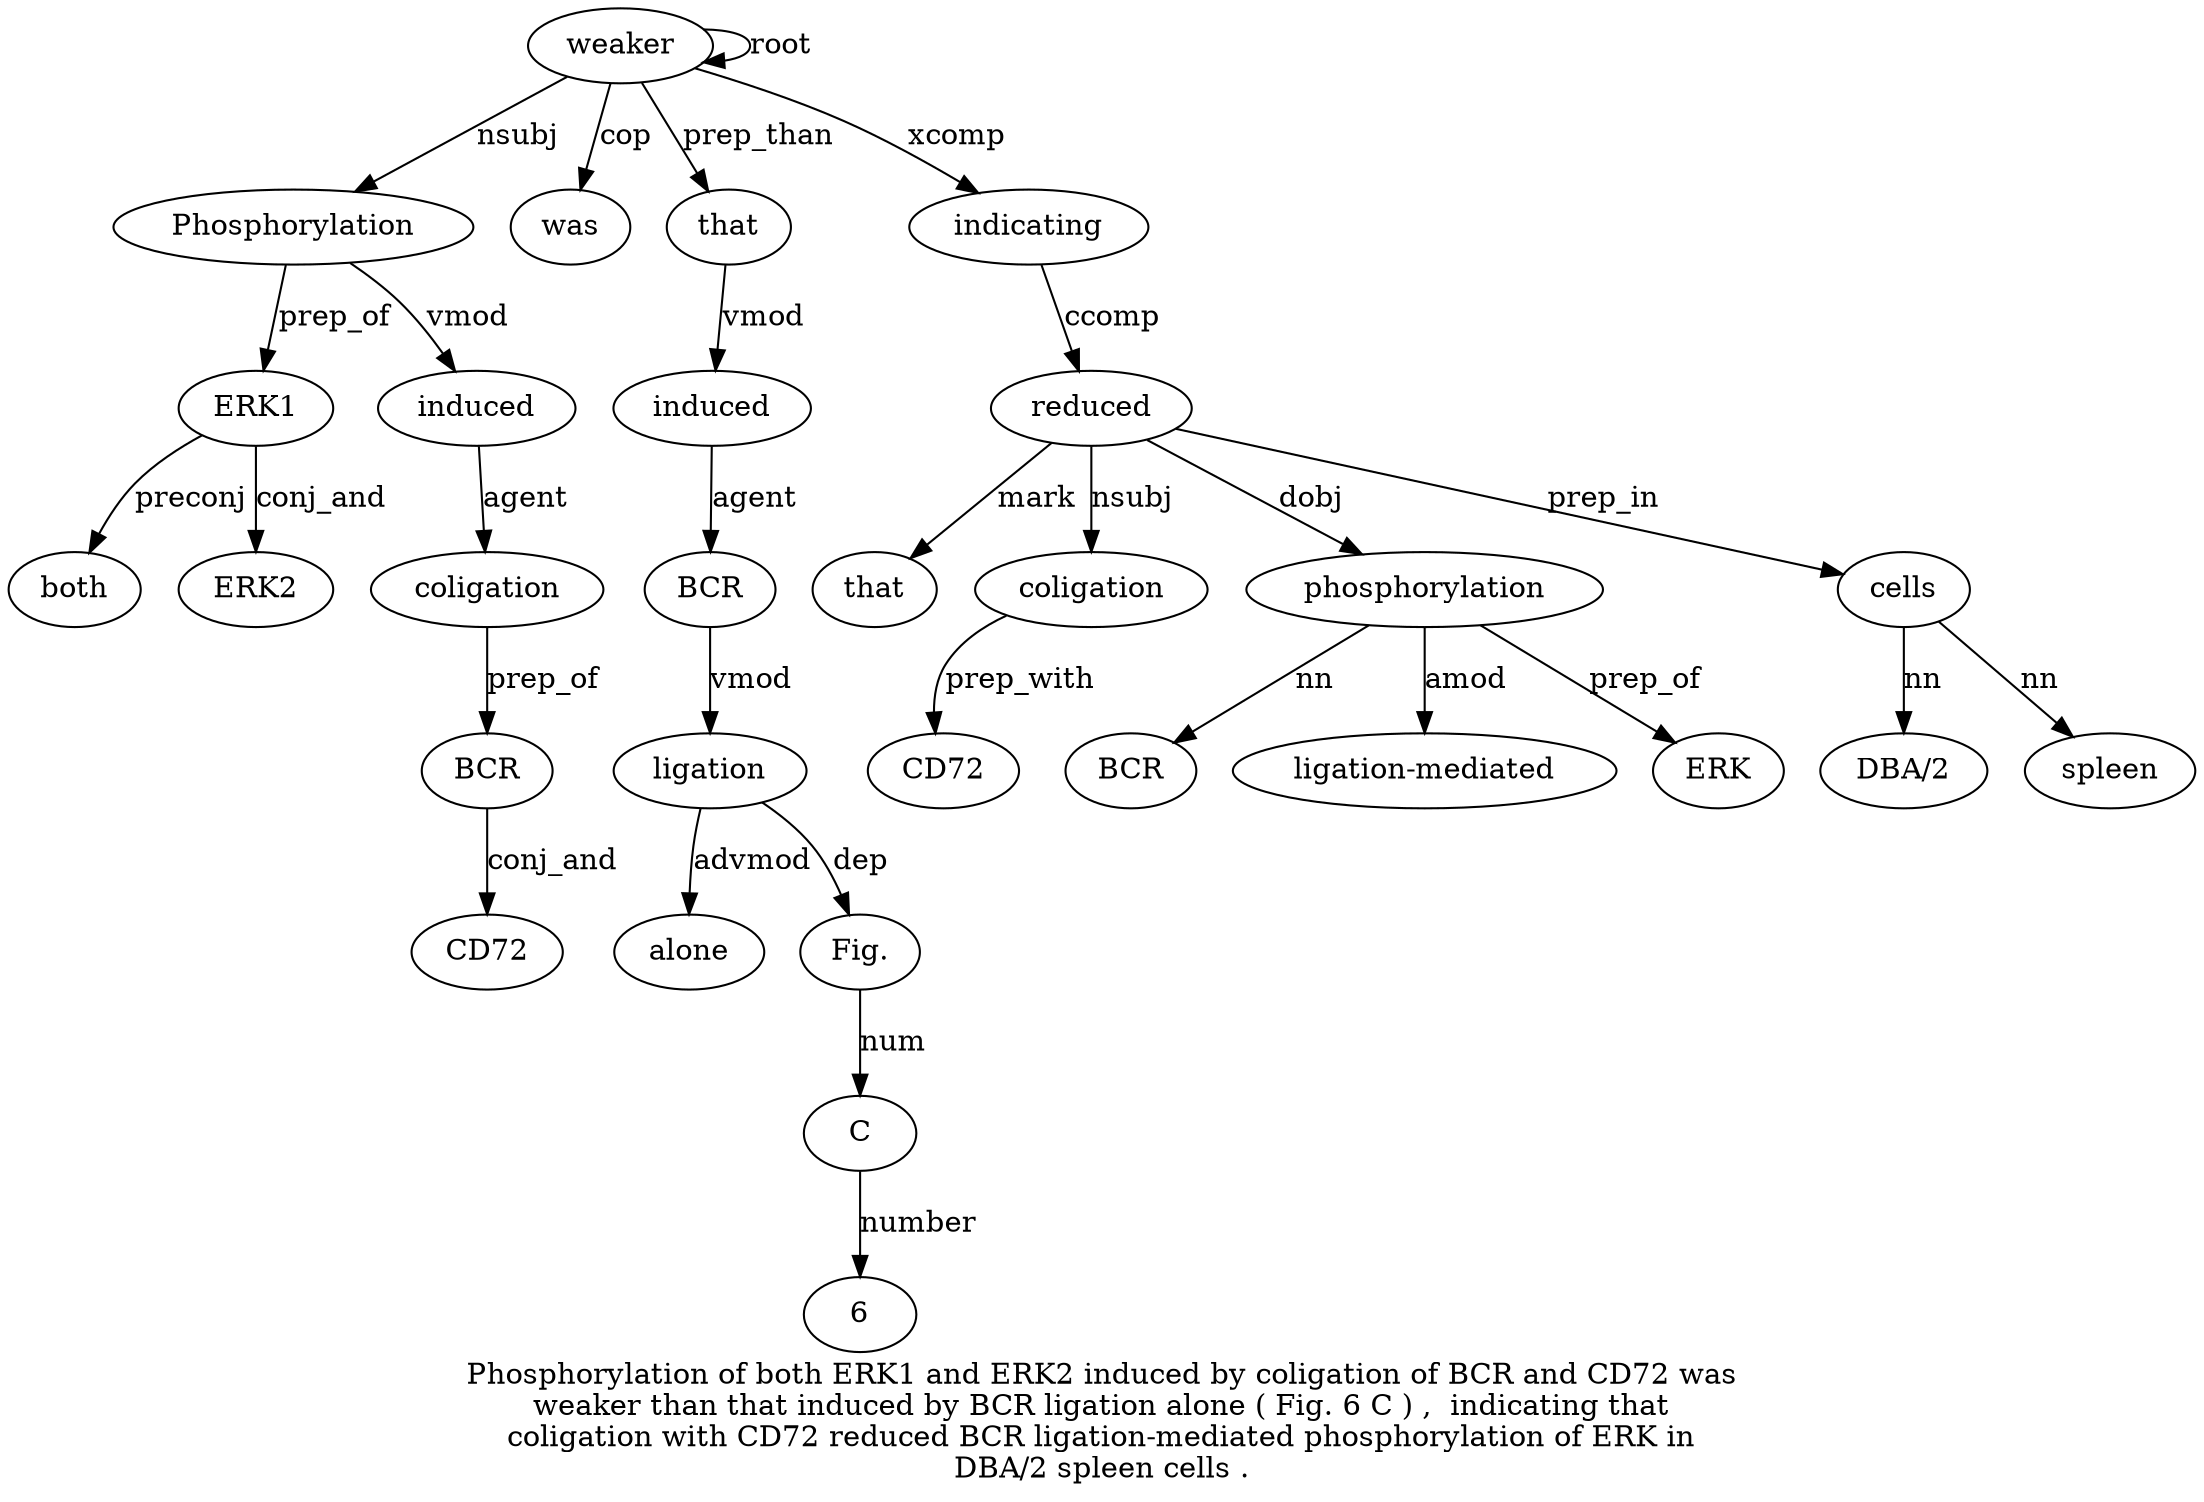 digraph "Phosphorylation of both ERK1 and ERK2 induced by coligation of BCR and CD72 was weaker than that induced by BCR ligation alone ( Fig. 6 C ) ,  indicating that coligation with CD72 reduced BCR ligation-mediated phosphorylation of ERK in DBA/2 spleen cells ." {
label="Phosphorylation of both ERK1 and ERK2 induced by coligation of BCR and CD72 was
weaker than that induced by BCR ligation alone ( Fig. 6 C ) ,  indicating that
coligation with CD72 reduced BCR ligation-mediated phosphorylation of ERK in
DBA/2 spleen cells .";
weaker15 [style=filled, fillcolor=white, label=weaker];
Phosphorylation1 [style=filled, fillcolor=white, label=Phosphorylation];
weaker15 -> Phosphorylation1  [label=nsubj];
ERK14 [style=filled, fillcolor=white, label=ERK1];
both3 [style=filled, fillcolor=white, label=both];
ERK14 -> both3  [label=preconj];
Phosphorylation1 -> ERK14  [label=prep_of];
ERK26 [style=filled, fillcolor=white, label=ERK2];
ERK14 -> ERK26  [label=conj_and];
induced7 [style=filled, fillcolor=white, label=induced];
Phosphorylation1 -> induced7  [label=vmod];
coligation9 [style=filled, fillcolor=white, label=coligation];
induced7 -> coligation9  [label=agent];
BCR11 [style=filled, fillcolor=white, label=BCR];
coligation9 -> BCR11  [label=prep_of];
CD7213 [style=filled, fillcolor=white, label=CD72];
BCR11 -> CD7213  [label=conj_and];
was14 [style=filled, fillcolor=white, label=was];
weaker15 -> was14  [label=cop];
weaker15 -> weaker15  [label=root];
that17 [style=filled, fillcolor=white, label=that];
weaker15 -> that17  [label=prep_than];
induced18 [style=filled, fillcolor=white, label=induced];
that17 -> induced18  [label=vmod];
BCR20 [style=filled, fillcolor=white, label=BCR];
induced18 -> BCR20  [label=agent];
ligation21 [style=filled, fillcolor=white, label=ligation];
BCR20 -> ligation21  [label=vmod];
alone22 [style=filled, fillcolor=white, label=alone];
ligation21 -> alone22  [label=advmod];
"Fig.24" [style=filled, fillcolor=white, label="Fig."];
ligation21 -> "Fig.24"  [label=dep];
C26 [style=filled, fillcolor=white, label=C];
625 [style=filled, fillcolor=white, label=6];
C26 -> 625  [label=number];
"Fig.24" -> C26  [label=num];
indicating29 [style=filled, fillcolor=white, label=indicating];
weaker15 -> indicating29  [label=xcomp];
reduced34 [style=filled, fillcolor=white, label=reduced];
that30 [style=filled, fillcolor=white, label=that];
reduced34 -> that30  [label=mark];
coligation31 [style=filled, fillcolor=white, label=coligation];
reduced34 -> coligation31  [label=nsubj];
CD7233 [style=filled, fillcolor=white, label=CD72];
coligation31 -> CD7233  [label=prep_with];
indicating29 -> reduced34  [label=ccomp];
phosphorylation37 [style=filled, fillcolor=white, label=phosphorylation];
BCR35 [style=filled, fillcolor=white, label=BCR];
phosphorylation37 -> BCR35  [label=nn];
"ligation-mediated36" [style=filled, fillcolor=white, label="ligation-mediated"];
phosphorylation37 -> "ligation-mediated36"  [label=amod];
reduced34 -> phosphorylation37  [label=dobj];
ERK39 [style=filled, fillcolor=white, label=ERK];
phosphorylation37 -> ERK39  [label=prep_of];
cells43 [style=filled, fillcolor=white, label=cells];
"DBA/241" [style=filled, fillcolor=white, label="DBA/2"];
cells43 -> "DBA/241"  [label=nn];
spleen42 [style=filled, fillcolor=white, label=spleen];
cells43 -> spleen42  [label=nn];
reduced34 -> cells43  [label=prep_in];
}
